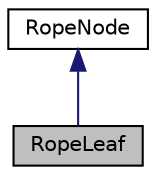 digraph "RopeLeaf"
{
 // LATEX_PDF_SIZE
  bgcolor="transparent";
  edge [fontname="Helvetica",fontsize="10",labelfontname="Helvetica",labelfontsize="10"];
  node [fontname="Helvetica",fontsize="10",shape=record];
  Node1 [label="RopeLeaf",height=0.2,width=0.4,color="black", fillcolor="grey75", style="filled", fontcolor="black",tooltip="Concrete class representing a leaf node in a Rope data structure."];
  Node2 -> Node1 [dir="back",color="midnightblue",fontsize="10",style="solid",fontname="Helvetica"];
  Node2 [label="RopeNode",height=0.2,width=0.4,color="black",URL="$classRopeNode.html",tooltip="Abstract base class representing a node in a Rope data structure."];
}
